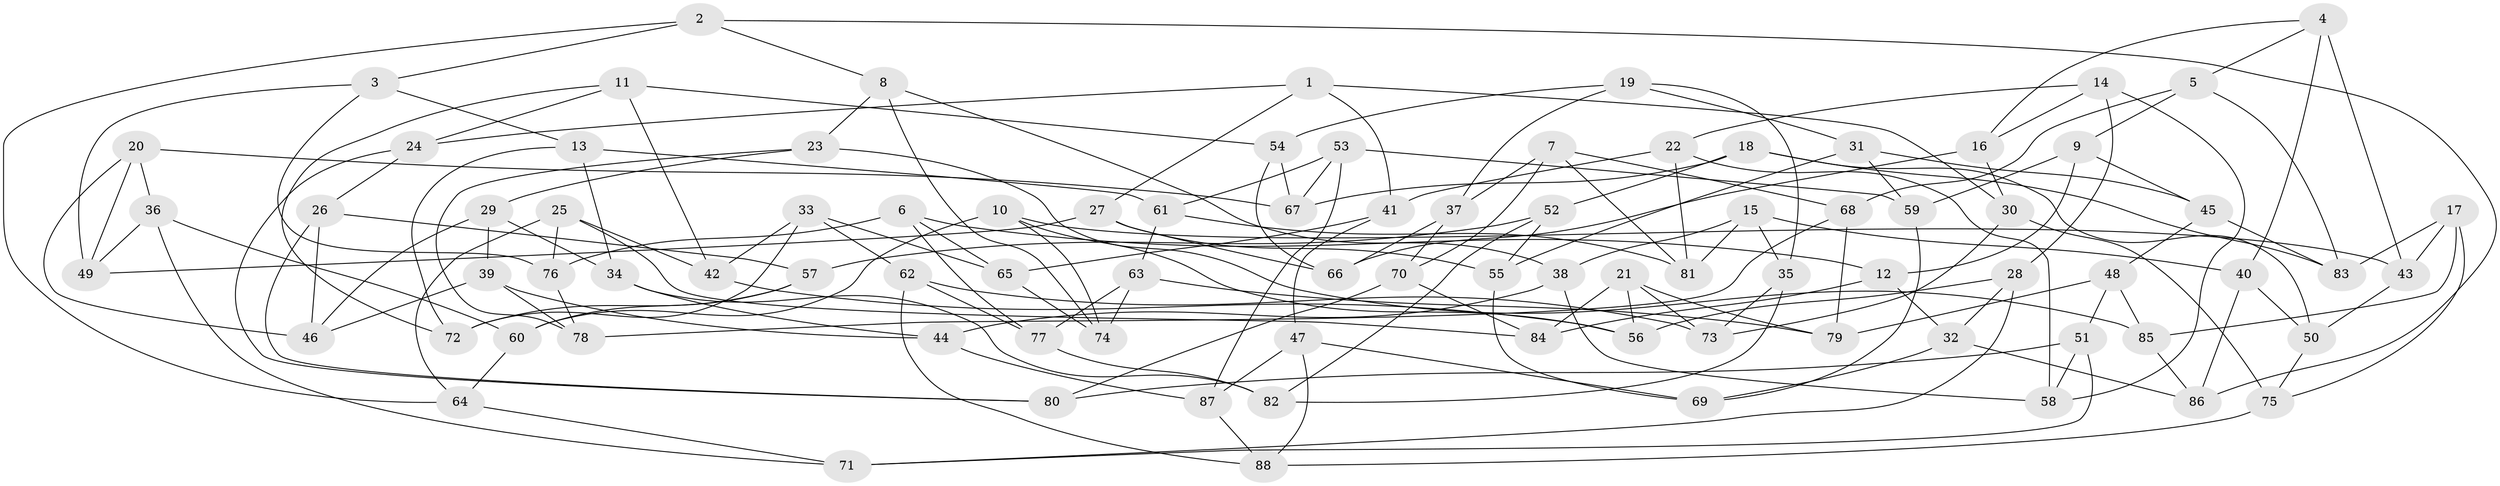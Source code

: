 // Generated by graph-tools (version 1.1) at 2025/03/03/09/25 03:03:01]
// undirected, 88 vertices, 176 edges
graph export_dot {
graph [start="1"]
  node [color=gray90,style=filled];
  1;
  2;
  3;
  4;
  5;
  6;
  7;
  8;
  9;
  10;
  11;
  12;
  13;
  14;
  15;
  16;
  17;
  18;
  19;
  20;
  21;
  22;
  23;
  24;
  25;
  26;
  27;
  28;
  29;
  30;
  31;
  32;
  33;
  34;
  35;
  36;
  37;
  38;
  39;
  40;
  41;
  42;
  43;
  44;
  45;
  46;
  47;
  48;
  49;
  50;
  51;
  52;
  53;
  54;
  55;
  56;
  57;
  58;
  59;
  60;
  61;
  62;
  63;
  64;
  65;
  66;
  67;
  68;
  69;
  70;
  71;
  72;
  73;
  74;
  75;
  76;
  77;
  78;
  79;
  80;
  81;
  82;
  83;
  84;
  85;
  86;
  87;
  88;
  1 -- 41;
  1 -- 24;
  1 -- 30;
  1 -- 27;
  2 -- 86;
  2 -- 8;
  2 -- 3;
  2 -- 64;
  3 -- 49;
  3 -- 13;
  3 -- 76;
  4 -- 43;
  4 -- 16;
  4 -- 40;
  4 -- 5;
  5 -- 68;
  5 -- 83;
  5 -- 9;
  6 -- 77;
  6 -- 76;
  6 -- 65;
  6 -- 12;
  7 -- 70;
  7 -- 68;
  7 -- 37;
  7 -- 81;
  8 -- 23;
  8 -- 38;
  8 -- 74;
  9 -- 12;
  9 -- 59;
  9 -- 45;
  10 -- 43;
  10 -- 56;
  10 -- 60;
  10 -- 74;
  11 -- 54;
  11 -- 42;
  11 -- 72;
  11 -- 24;
  12 -- 32;
  12 -- 84;
  13 -- 72;
  13 -- 34;
  13 -- 61;
  14 -- 16;
  14 -- 22;
  14 -- 58;
  14 -- 28;
  15 -- 35;
  15 -- 40;
  15 -- 38;
  15 -- 81;
  16 -- 30;
  16 -- 66;
  17 -- 43;
  17 -- 75;
  17 -- 85;
  17 -- 83;
  18 -- 50;
  18 -- 52;
  18 -- 83;
  18 -- 67;
  19 -- 35;
  19 -- 54;
  19 -- 31;
  19 -- 37;
  20 -- 36;
  20 -- 67;
  20 -- 49;
  20 -- 46;
  21 -- 73;
  21 -- 56;
  21 -- 79;
  21 -- 84;
  22 -- 41;
  22 -- 81;
  22 -- 58;
  23 -- 29;
  23 -- 85;
  23 -- 78;
  24 -- 26;
  24 -- 80;
  25 -- 64;
  25 -- 84;
  25 -- 42;
  25 -- 76;
  26 -- 57;
  26 -- 80;
  26 -- 46;
  27 -- 55;
  27 -- 66;
  27 -- 49;
  28 -- 56;
  28 -- 71;
  28 -- 32;
  29 -- 34;
  29 -- 46;
  29 -- 39;
  30 -- 73;
  30 -- 75;
  31 -- 45;
  31 -- 55;
  31 -- 59;
  32 -- 69;
  32 -- 86;
  33 -- 72;
  33 -- 62;
  33 -- 65;
  33 -- 42;
  34 -- 82;
  34 -- 44;
  35 -- 73;
  35 -- 82;
  36 -- 60;
  36 -- 71;
  36 -- 49;
  37 -- 66;
  37 -- 70;
  38 -- 58;
  38 -- 44;
  39 -- 44;
  39 -- 46;
  39 -- 78;
  40 -- 50;
  40 -- 86;
  41 -- 65;
  41 -- 47;
  42 -- 56;
  43 -- 50;
  44 -- 87;
  45 -- 48;
  45 -- 83;
  47 -- 88;
  47 -- 69;
  47 -- 87;
  48 -- 85;
  48 -- 51;
  48 -- 79;
  50 -- 75;
  51 -- 71;
  51 -- 80;
  51 -- 58;
  52 -- 57;
  52 -- 55;
  52 -- 82;
  53 -- 87;
  53 -- 67;
  53 -- 61;
  53 -- 59;
  54 -- 66;
  54 -- 67;
  55 -- 69;
  57 -- 60;
  57 -- 72;
  59 -- 69;
  60 -- 64;
  61 -- 81;
  61 -- 63;
  62 -- 88;
  62 -- 77;
  62 -- 73;
  63 -- 79;
  63 -- 74;
  63 -- 77;
  64 -- 71;
  65 -- 74;
  68 -- 78;
  68 -- 79;
  70 -- 84;
  70 -- 80;
  75 -- 88;
  76 -- 78;
  77 -- 82;
  85 -- 86;
  87 -- 88;
}

